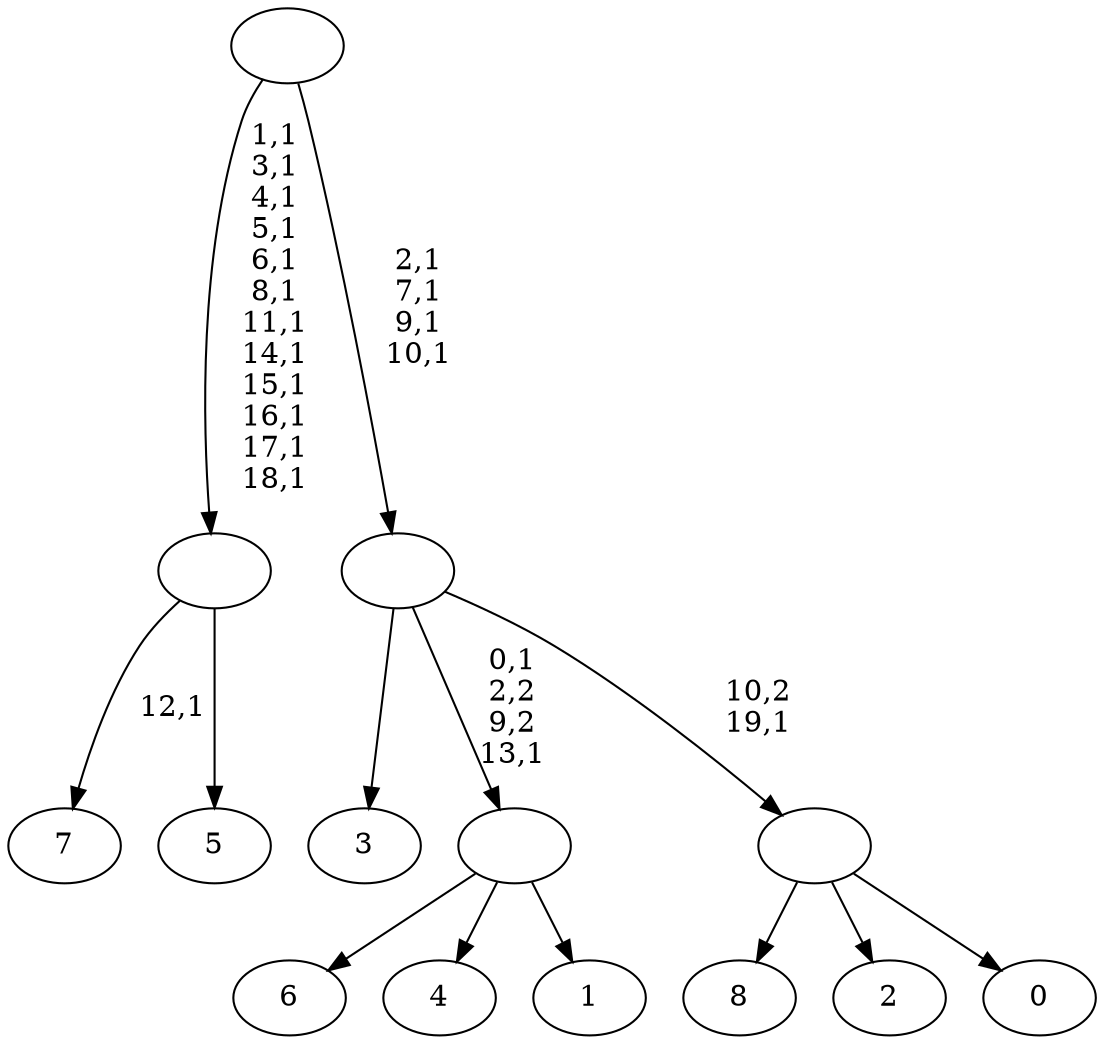digraph T {
	29 [label="8"]
	28 [label="7"]
	26 [label="6"]
	25 [label="5"]
	24 [label=""]
	12 [label="4"]
	11 [label="3"]
	10 [label="2"]
	9 [label="1"]
	8 [label=""]
	6 [label="0"]
	5 [label=""]
	4 [label=""]
	0 [label=""]
	24 -> 28 [label="12,1"]
	24 -> 25 [label=""]
	8 -> 26 [label=""]
	8 -> 12 [label=""]
	8 -> 9 [label=""]
	5 -> 29 [label=""]
	5 -> 10 [label=""]
	5 -> 6 [label=""]
	4 -> 8 [label="0,1\n2,2\n9,2\n13,1"]
	4 -> 11 [label=""]
	4 -> 5 [label="10,2\n19,1"]
	0 -> 4 [label="2,1\n7,1\n9,1\n10,1"]
	0 -> 24 [label="1,1\n3,1\n4,1\n5,1\n6,1\n8,1\n11,1\n14,1\n15,1\n16,1\n17,1\n18,1"]
}
